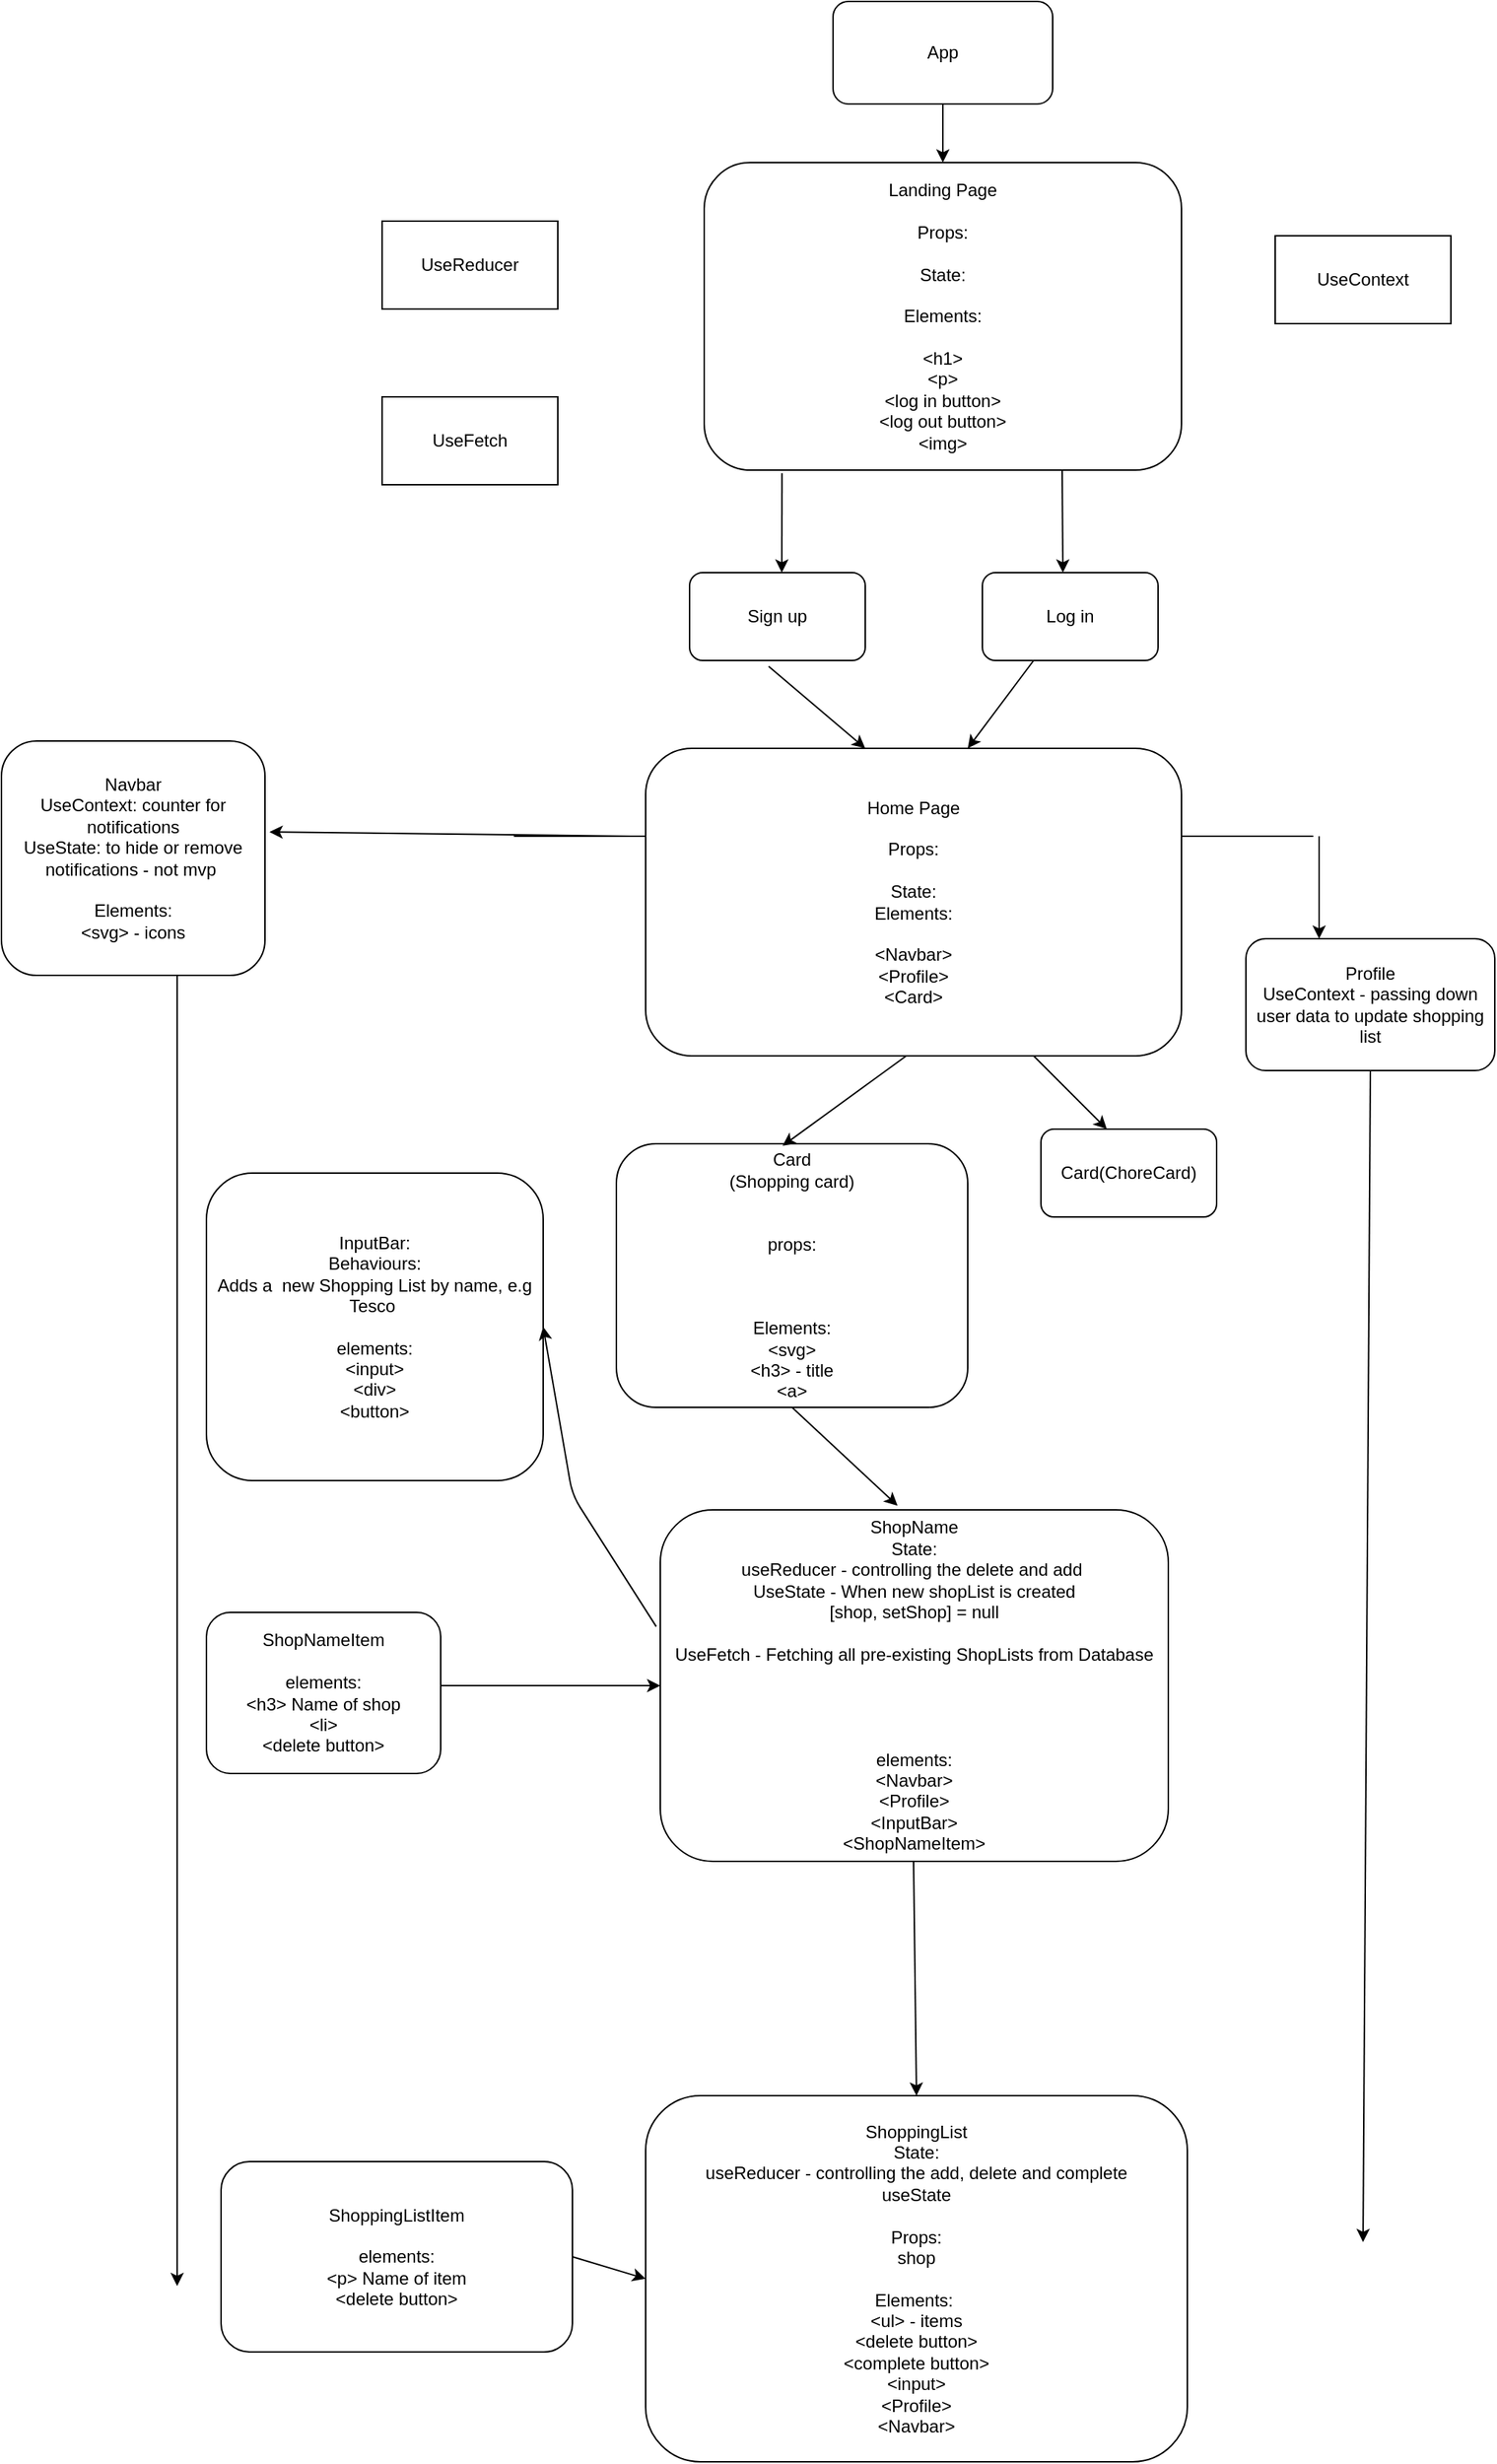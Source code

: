 <mxfile>
    <diagram id="EcV0npUJ-lvtQeWcKfJA" name="Page-1">
        <mxGraphModel dx="2038" dy="720" grid="1" gridSize="10" guides="1" tooltips="1" connect="1" arrows="1" fold="1" page="1" pageScale="1" pageWidth="827" pageHeight="1169" math="0" shadow="0">
            <root>
                <mxCell id="0"/>
                <mxCell id="1" parent="0"/>
                <mxCell id="5" value="" style="edgeStyle=none;html=1;" parent="1" source="3" target="4" edge="1">
                    <mxGeometry relative="1" as="geometry"/>
                </mxCell>
                <mxCell id="3" value="App" style="rounded=1;whiteSpace=wrap;html=1;" parent="1" vertex="1">
                    <mxGeometry x="358" width="150" height="70" as="geometry"/>
                </mxCell>
                <mxCell id="4" value="Landing Page&lt;br&gt;&lt;br&gt;Props:&lt;br&gt;&lt;br&gt;State:&lt;br&gt;&lt;br&gt;Elements:&lt;br&gt;&lt;br&gt;&amp;lt;h1&amp;gt;&lt;br&gt;&amp;lt;p&amp;gt;&lt;br&gt;&amp;lt;log in button&amp;gt;&lt;br&gt;&amp;lt;log out button&amp;gt;&lt;br&gt;&amp;lt;img&amp;gt;" style="whiteSpace=wrap;html=1;rounded=1;" parent="1" vertex="1">
                    <mxGeometry x="270" y="110" width="326" height="210" as="geometry"/>
                </mxCell>
                <mxCell id="6" value="" style="endArrow=classic;html=1;exitX=0.163;exitY=1.01;exitDx=0;exitDy=0;exitPerimeter=0;" parent="1" source="4" edge="1">
                    <mxGeometry width="50" height="50" relative="1" as="geometry">
                        <mxPoint x="310" y="420" as="sourcePoint"/>
                        <mxPoint x="323" y="390" as="targetPoint"/>
                    </mxGeometry>
                </mxCell>
                <mxCell id="7" value="" style="endArrow=classic;html=1;exitX=0.75;exitY=1;exitDx=0;exitDy=0;" parent="1" source="4" edge="1">
                    <mxGeometry width="50" height="50" relative="1" as="geometry">
                        <mxPoint x="510" y="390" as="sourcePoint"/>
                        <mxPoint x="515" y="390" as="targetPoint"/>
                    </mxGeometry>
                </mxCell>
                <mxCell id="8" value="Sign up" style="rounded=1;whiteSpace=wrap;html=1;" parent="1" vertex="1">
                    <mxGeometry x="260" y="390" width="120" height="60" as="geometry"/>
                </mxCell>
                <mxCell id="9" value="Log in" style="rounded=1;whiteSpace=wrap;html=1;" parent="1" vertex="1">
                    <mxGeometry x="460" y="390" width="120" height="60" as="geometry"/>
                </mxCell>
                <mxCell id="12" value="" style="endArrow=classic;html=1;exitX=0.45;exitY=1.067;exitDx=0;exitDy=0;exitPerimeter=0;" parent="1" source="8" edge="1">
                    <mxGeometry width="50" height="50" relative="1" as="geometry">
                        <mxPoint x="308" y="510" as="sourcePoint"/>
                        <mxPoint x="380" y="510" as="targetPoint"/>
                    </mxGeometry>
                </mxCell>
                <mxCell id="13" value="" style="endArrow=classic;html=1;" parent="1" edge="1">
                    <mxGeometry width="50" height="50" relative="1" as="geometry">
                        <mxPoint x="495" y="450" as="sourcePoint"/>
                        <mxPoint x="450" y="510" as="targetPoint"/>
                    </mxGeometry>
                </mxCell>
                <mxCell id="14" value="Home Page&lt;br&gt;&lt;br&gt;Props:&lt;br&gt;&lt;br&gt;State:&lt;br&gt;Elements:&lt;br&gt;&lt;br&gt;&amp;lt;Navbar&amp;gt;&lt;br&gt;&amp;lt;Profile&amp;gt;&lt;br&gt;&amp;lt;Card&amp;gt;" style="rounded=1;whiteSpace=wrap;html=1;" parent="1" vertex="1">
                    <mxGeometry x="230" y="510" width="366" height="210" as="geometry"/>
                </mxCell>
                <mxCell id="15" value="Card&lt;br&gt;(Shopping card)&lt;br&gt;&lt;br&gt;&lt;br&gt;props:&lt;br&gt;&lt;br&gt;&lt;br&gt;&lt;br&gt;Elements:&lt;br&gt;&amp;lt;svg&amp;gt;&lt;br&gt;&amp;lt;h3&amp;gt; - title&lt;br&gt;&amp;lt;a&amp;gt;&lt;br&gt;" style="rounded=1;whiteSpace=wrap;html=1;" parent="1" vertex="1">
                    <mxGeometry x="210" y="780" width="240" height="180" as="geometry"/>
                </mxCell>
                <mxCell id="16" value="" style="endArrow=classic;html=1;entryX=0.473;entryY=0.008;entryDx=0;entryDy=0;entryPerimeter=0;" parent="1" target="15" edge="1">
                    <mxGeometry width="50" height="50" relative="1" as="geometry">
                        <mxPoint x="408" y="720" as="sourcePoint"/>
                        <mxPoint x="458" y="670" as="targetPoint"/>
                    </mxGeometry>
                </mxCell>
                <mxCell id="17" value="ShopName&lt;br&gt;State:&lt;br&gt;useReducer - controlling the delete and add&amp;nbsp;&lt;br&gt;UseState - When new shopList is created&lt;br&gt;[shop, setShop] = null&lt;br&gt;&lt;br&gt;UseFetch - Fetching all pre-existing ShopLists from Database&lt;br&gt;&lt;br&gt;&lt;br&gt;&lt;br&gt;&lt;br&gt;elements:&lt;br&gt;&amp;lt;Navbar&amp;gt;&lt;br&gt;&amp;lt;Profile&amp;gt;&lt;br&gt;&amp;lt;InputBar&amp;gt;&lt;br&gt;&amp;lt;ShopNameItem&amp;gt;" style="rounded=1;whiteSpace=wrap;html=1;" parent="1" vertex="1">
                    <mxGeometry x="240" y="1030" width="347" height="240" as="geometry"/>
                </mxCell>
                <mxCell id="18" value="" style="endArrow=classic;html=1;entryX=0.467;entryY=-0.012;entryDx=0;entryDy=0;entryPerimeter=0;exitX=0.5;exitY=1;exitDx=0;exitDy=0;" parent="1" source="15" target="17" edge="1">
                    <mxGeometry width="50" height="50" relative="1" as="geometry">
                        <mxPoint x="400" y="980" as="sourcePoint"/>
                        <mxPoint x="450" y="930" as="targetPoint"/>
                        <Array as="points"/>
                    </mxGeometry>
                </mxCell>
                <mxCell id="19" value="" style="endArrow=classic;html=1;entryX=0.5;entryY=0;entryDx=0;entryDy=0;" parent="1" target="20" edge="1">
                    <mxGeometry width="50" height="50" relative="1" as="geometry">
                        <mxPoint x="413" y="1270" as="sourcePoint"/>
                        <mxPoint x="413" y="1440" as="targetPoint"/>
                        <Array as="points"/>
                    </mxGeometry>
                </mxCell>
                <mxCell id="20" value="ShoppingList&lt;br&gt;State:&lt;br&gt;useReducer - controlling the add, delete and complete&lt;br&gt;useState&lt;br&gt;&lt;br&gt;Props:&lt;br&gt;shop&lt;br&gt;&lt;br&gt;Elements:&amp;nbsp;&lt;br&gt;&amp;lt;ul&amp;gt; - items&lt;br&gt;&amp;lt;delete button&amp;gt;&lt;br&gt;&amp;lt;complete button&amp;gt;&lt;br&gt;&amp;lt;input&amp;gt;&lt;br&gt;&amp;lt;Profile&amp;gt;&lt;br&gt;&amp;lt;Navbar&amp;gt;" style="rounded=1;whiteSpace=wrap;html=1;" parent="1" vertex="1">
                    <mxGeometry x="230" y="1430" width="370" height="250" as="geometry"/>
                </mxCell>
                <mxCell id="21" value="" style="endArrow=classic;html=1;entryX=1.017;entryY=0.388;entryDx=0;entryDy=0;entryPerimeter=0;" parent="1" target="23" edge="1">
                    <mxGeometry width="50" height="50" relative="1" as="geometry">
                        <mxPoint x="220" y="570" as="sourcePoint"/>
                        <mxPoint x="10" y="570" as="targetPoint"/>
                    </mxGeometry>
                </mxCell>
                <mxCell id="22" value="" style="endArrow=none;html=1;exitX=0;exitY=0.286;exitDx=0;exitDy=0;exitPerimeter=0;" parent="1" source="14" edge="1">
                    <mxGeometry width="50" height="50" relative="1" as="geometry">
                        <mxPoint x="170" y="600" as="sourcePoint"/>
                        <mxPoint x="140" y="570" as="targetPoint"/>
                        <Array as="points">
                            <mxPoint x="200" y="570"/>
                        </Array>
                    </mxGeometry>
                </mxCell>
                <mxCell id="23" value="Navbar&lt;br&gt;UseContext: counter for notifications&lt;br&gt;UseState: to hide or remove notifications - not mvp&amp;nbsp;&lt;br&gt;&lt;br&gt;Elements:&lt;br&gt;&amp;lt;svg&amp;gt; - icons" style="rounded=1;whiteSpace=wrap;html=1;" parent="1" vertex="1">
                    <mxGeometry x="-210" y="505" width="180" height="160" as="geometry"/>
                </mxCell>
                <mxCell id="24" value="Profile&lt;br&gt;UseContext - passing down user data to update shopping list" style="rounded=1;whiteSpace=wrap;html=1;" parent="1" vertex="1">
                    <mxGeometry x="640" y="640" width="170" height="90" as="geometry"/>
                </mxCell>
                <mxCell id="25" value="" style="endArrow=none;html=1;exitX=0;exitY=0.286;exitDx=0;exitDy=0;exitPerimeter=0;" parent="1" edge="1">
                    <mxGeometry width="50" height="50" relative="1" as="geometry">
                        <mxPoint x="686" y="570.06" as="sourcePoint"/>
                        <mxPoint x="596" y="570" as="targetPoint"/>
                        <Array as="points">
                            <mxPoint x="656" y="570"/>
                        </Array>
                    </mxGeometry>
                </mxCell>
                <mxCell id="26" value="" style="endArrow=classic;html=1;" parent="1" edge="1">
                    <mxGeometry width="50" height="50" relative="1" as="geometry">
                        <mxPoint x="690" y="570" as="sourcePoint"/>
                        <mxPoint x="690" y="640" as="targetPoint"/>
                    </mxGeometry>
                </mxCell>
                <mxCell id="27" value="UseReducer" style="rounded=0;whiteSpace=wrap;html=1;" parent="1" vertex="1">
                    <mxGeometry x="50" y="150" width="120" height="60" as="geometry"/>
                </mxCell>
                <mxCell id="28" value="UseContext" style="rounded=0;whiteSpace=wrap;html=1;" parent="1" vertex="1">
                    <mxGeometry x="660" y="160" width="120" height="60" as="geometry"/>
                </mxCell>
                <mxCell id="29" value="UseFetch" style="rounded=0;whiteSpace=wrap;html=1;" parent="1" vertex="1">
                    <mxGeometry x="50" y="270" width="120" height="60" as="geometry"/>
                </mxCell>
                <mxCell id="30" value="" style="endArrow=classic;html=1;" parent="1" edge="1">
                    <mxGeometry width="50" height="50" relative="1" as="geometry">
                        <mxPoint x="-90" y="665" as="sourcePoint"/>
                        <mxPoint x="-90" y="1560" as="targetPoint"/>
                    </mxGeometry>
                </mxCell>
                <mxCell id="31" value="" style="endArrow=classic;html=1;exitX=0.5;exitY=1;exitDx=0;exitDy=0;" parent="1" source="24" edge="1">
                    <mxGeometry width="50" height="50" relative="1" as="geometry">
                        <mxPoint x="699.5" y="700" as="sourcePoint"/>
                        <mxPoint x="720" y="1530" as="targetPoint"/>
                    </mxGeometry>
                </mxCell>
                <mxCell id="32" value="InputBar:&lt;br&gt;Behaviours:&lt;br&gt;Adds a&amp;nbsp; new Shopping List by name, e.g Tesco&amp;nbsp;&lt;br&gt;&lt;br&gt;elements:&lt;br&gt;&amp;lt;input&amp;gt;&lt;br&gt;&amp;lt;div&amp;gt;&lt;br&gt;&amp;lt;button&amp;gt;" style="rounded=1;whiteSpace=wrap;html=1;" parent="1" vertex="1">
                    <mxGeometry x="-70" y="800" width="230" height="210" as="geometry"/>
                </mxCell>
                <mxCell id="33" value="" style="endArrow=classic;html=1;entryX=1;entryY=0.5;entryDx=0;entryDy=0;exitX=-0.008;exitY=0.332;exitDx=0;exitDy=0;exitPerimeter=0;" parent="1" source="17" target="32" edge="1">
                    <mxGeometry width="50" height="50" relative="1" as="geometry">
                        <mxPoint x="170" y="650" as="sourcePoint"/>
                        <mxPoint x="210" y="600" as="targetPoint"/>
                        <Array as="points">
                            <mxPoint x="180" y="1020"/>
                        </Array>
                    </mxGeometry>
                </mxCell>
                <mxCell id="34" value="ShoppingListItem&lt;br&gt;&lt;br&gt;elements:&lt;br&gt;&amp;lt;p&amp;gt; Name of item&lt;br&gt;&amp;lt;delete button&amp;gt;&lt;br&gt;" style="rounded=1;whiteSpace=wrap;html=1;" parent="1" vertex="1">
                    <mxGeometry x="-60" y="1475" width="240" height="130" as="geometry"/>
                </mxCell>
                <mxCell id="36" value="" style="endArrow=classic;html=1;exitX=1;exitY=0.5;exitDx=0;exitDy=0;entryX=0;entryY=0.5;entryDx=0;entryDy=0;" parent="1" source="34" target="20" edge="1">
                    <mxGeometry width="50" height="50" relative="1" as="geometry">
                        <mxPoint x="310" y="1490" as="sourcePoint"/>
                        <mxPoint x="300" y="1610" as="targetPoint"/>
                    </mxGeometry>
                </mxCell>
                <mxCell id="37" value="ShopNameItem&lt;br&gt;&lt;br&gt;elements:&lt;br&gt;&amp;lt;h3&amp;gt; Name of shop&lt;br&gt;&amp;lt;li&amp;gt;&lt;br&gt;&amp;lt;delete button&amp;gt;" style="rounded=1;whiteSpace=wrap;html=1;" parent="1" vertex="1">
                    <mxGeometry x="-70" y="1100" width="160" height="110" as="geometry"/>
                </mxCell>
                <mxCell id="38" value="" style="endArrow=classic;html=1;entryX=0;entryY=0.5;entryDx=0;entryDy=0;" parent="1" target="17" edge="1">
                    <mxGeometry width="50" height="50" relative="1" as="geometry">
                        <mxPoint x="90" y="1150" as="sourcePoint"/>
                        <mxPoint x="140" y="1100" as="targetPoint"/>
                    </mxGeometry>
                </mxCell>
                <mxCell id="40" value="" style="endArrow=classic;html=1;" parent="1" edge="1">
                    <mxGeometry width="50" height="50" relative="1" as="geometry">
                        <mxPoint x="495" y="720" as="sourcePoint"/>
                        <mxPoint x="545" y="770" as="targetPoint"/>
                    </mxGeometry>
                </mxCell>
                <mxCell id="41" value="Card(ChoreCard)" style="rounded=1;whiteSpace=wrap;html=1;" parent="1" vertex="1">
                    <mxGeometry x="500" y="770" width="120" height="60" as="geometry"/>
                </mxCell>
            </root>
        </mxGraphModel>
    </diagram>
</mxfile>